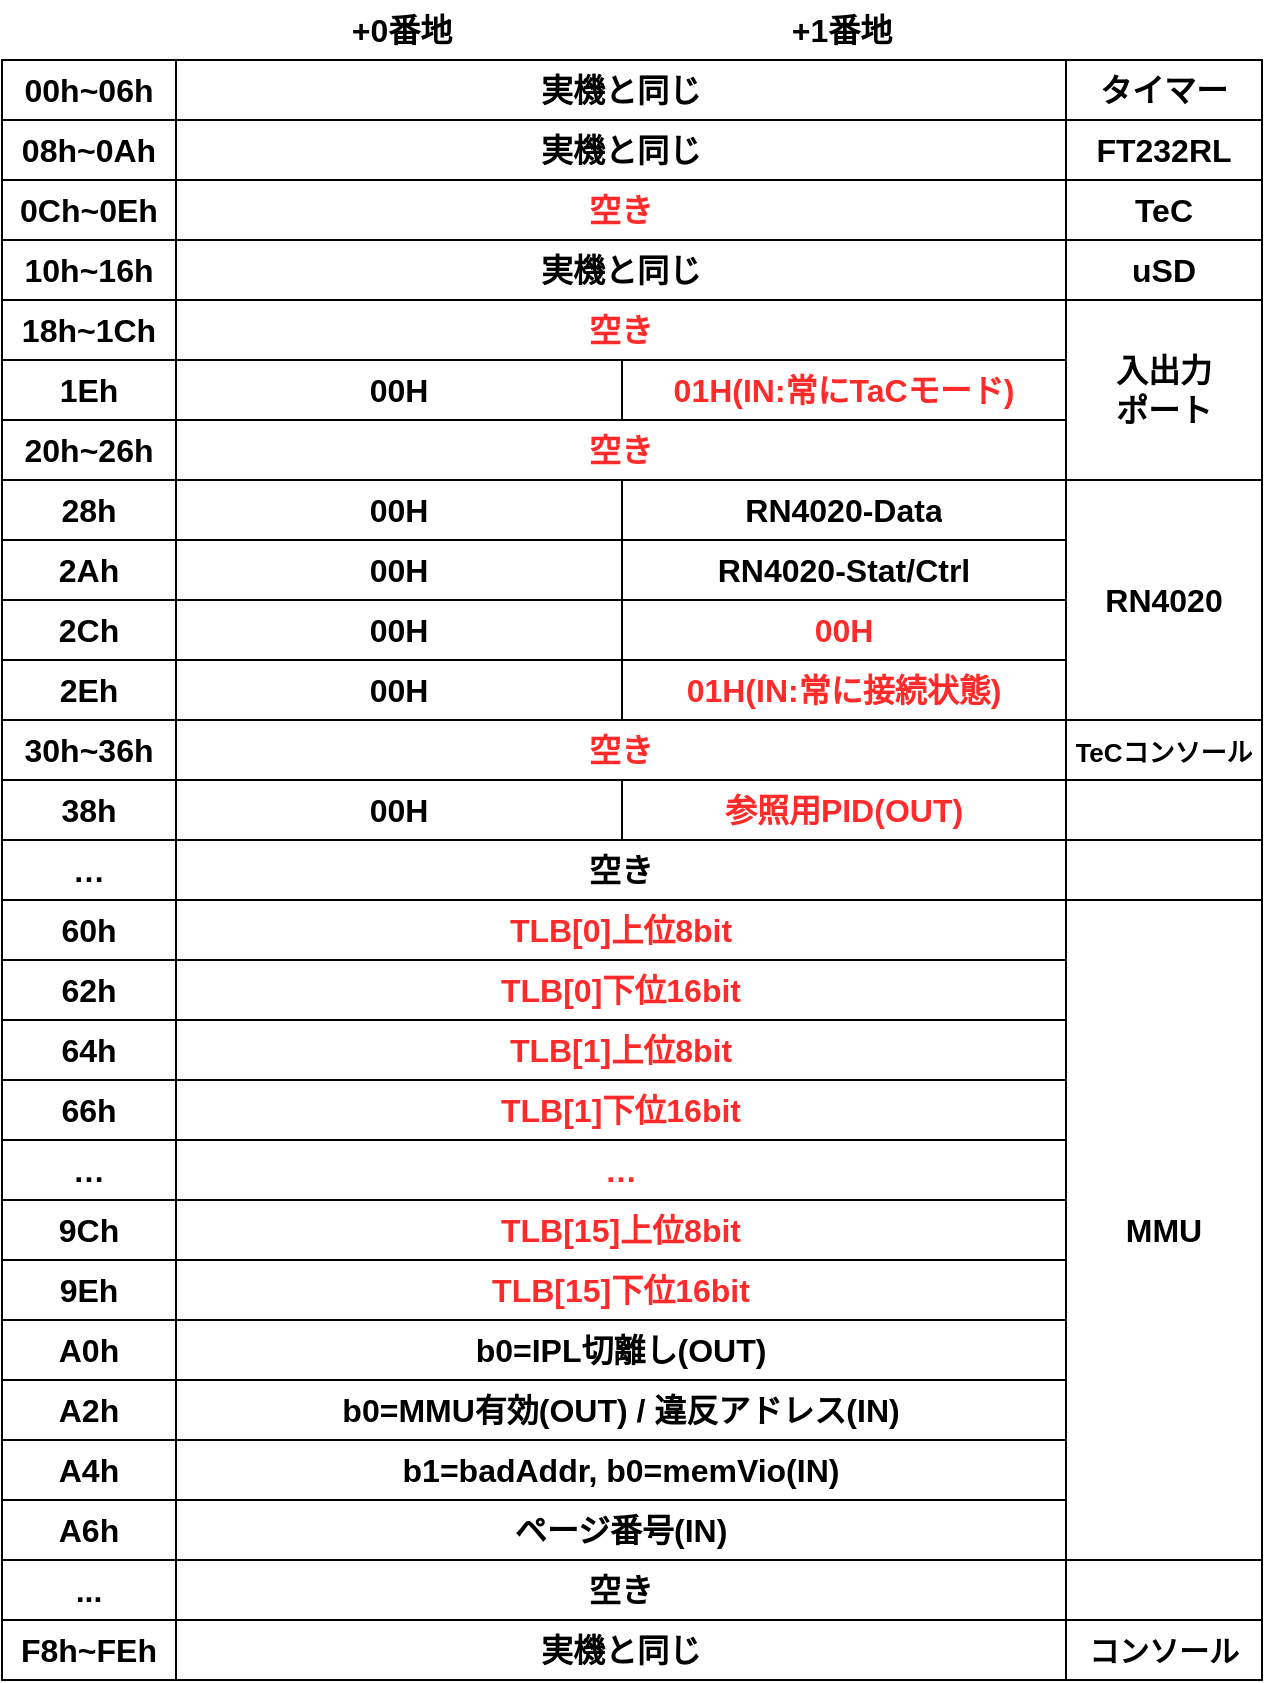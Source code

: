 <mxfile version="20.7.4" type="device"><diagram id="JN1ZdchQg37J3puU6f0R" name="ページ1"><mxGraphModel dx="1050" dy="621" grid="1" gridSize="10" guides="1" tooltips="1" connect="1" arrows="1" fold="1" page="1" pageScale="1" pageWidth="827" pageHeight="1169" math="0" shadow="0"><root><mxCell id="0"/><mxCell id="1" parent="0"/><mxCell id="qt-bCgoOGJ5-lUwewUrn-5" value="" style="shape=table;html=1;whiteSpace=wrap;startSize=0;container=1;collapsible=0;childLayout=tableLayout;" parent="1" vertex="1"><mxGeometry x="120" y="190" width="630" height="810" as="geometry"/></mxCell><mxCell id="qt-bCgoOGJ5-lUwewUrn-243" style="shape=tableRow;horizontal=0;startSize=0;swimlaneHead=0;swimlaneBody=0;top=0;left=0;bottom=0;right=0;collapsible=0;dropTarget=0;fillColor=none;points=[[0,0.5],[1,0.5]];portConstraint=eastwest;" parent="qt-bCgoOGJ5-lUwewUrn-5" vertex="1"><mxGeometry width="630" height="30" as="geometry"/></mxCell><mxCell id="qt-bCgoOGJ5-lUwewUrn-244" value="00h~06h" style="shape=partialRectangle;html=1;whiteSpace=wrap;connectable=0;fillColor=none;top=0;left=0;bottom=0;right=0;overflow=hidden;fontStyle=1;fontSize=16;" parent="qt-bCgoOGJ5-lUwewUrn-243" vertex="1"><mxGeometry width="87" height="30" as="geometry"><mxRectangle width="87" height="30" as="alternateBounds"/></mxGeometry></mxCell><mxCell id="qt-bCgoOGJ5-lUwewUrn-245" value="実機と同じ" style="shape=partialRectangle;html=1;whiteSpace=wrap;connectable=0;fillColor=none;top=0;left=0;bottom=0;right=0;overflow=hidden;fontStyle=1;fontSize=16;rowspan=1;colspan=2;" parent="qt-bCgoOGJ5-lUwewUrn-243" vertex="1"><mxGeometry x="87" width="445" height="30" as="geometry"><mxRectangle width="223" height="30" as="alternateBounds"/></mxGeometry></mxCell><mxCell id="qt-bCgoOGJ5-lUwewUrn-246" style="shape=partialRectangle;html=1;connectable=0;fillColor=none;top=0;left=0;bottom=0;right=0;overflow=hidden;labelBorderColor=none;labelBackgroundColor=none;whiteSpace=wrap;strokeColor=none;fontStyle=1;fontSize=15;" parent="qt-bCgoOGJ5-lUwewUrn-243" vertex="1" visible="0"><mxGeometry x="310" width="222" height="30" as="geometry"><mxRectangle width="222" height="30" as="alternateBounds"/></mxGeometry></mxCell><mxCell id="qt-bCgoOGJ5-lUwewUrn-247" value="&lt;font style=&quot;font-size: 16px;&quot;&gt;タイマー&lt;/font&gt;" style="shape=partialRectangle;html=1;connectable=0;fillColor=none;top=0;left=0;bottom=0;right=0;overflow=hidden;labelBorderColor=none;labelBackgroundColor=none;whiteSpace=wrap;strokeColor=none;fontStyle=1;fontSize=16;" parent="qt-bCgoOGJ5-lUwewUrn-243" vertex="1"><mxGeometry x="532" width="98" height="30" as="geometry"><mxRectangle width="98" height="30" as="alternateBounds"/></mxGeometry></mxCell><mxCell id="qt-bCgoOGJ5-lUwewUrn-238" style="shape=tableRow;horizontal=0;startSize=0;swimlaneHead=0;swimlaneBody=0;top=0;left=0;bottom=0;right=0;collapsible=0;dropTarget=0;fillColor=none;points=[[0,0.5],[1,0.5]];portConstraint=eastwest;" parent="qt-bCgoOGJ5-lUwewUrn-5" vertex="1"><mxGeometry y="30" width="630" height="30" as="geometry"/></mxCell><mxCell id="qt-bCgoOGJ5-lUwewUrn-239" value="08h~0Ah" style="shape=partialRectangle;html=1;whiteSpace=wrap;connectable=0;fillColor=none;top=0;left=0;bottom=0;right=0;overflow=hidden;fontStyle=1;fontSize=16;" parent="qt-bCgoOGJ5-lUwewUrn-238" vertex="1"><mxGeometry width="87" height="30" as="geometry"><mxRectangle width="87" height="30" as="alternateBounds"/></mxGeometry></mxCell><mxCell id="qt-bCgoOGJ5-lUwewUrn-240" value="実機と同じ" style="shape=partialRectangle;html=1;whiteSpace=wrap;connectable=0;fillColor=none;top=0;left=0;bottom=0;right=0;overflow=hidden;fontStyle=1;fontSize=16;rowspan=1;colspan=2;" parent="qt-bCgoOGJ5-lUwewUrn-238" vertex="1"><mxGeometry x="87" width="445" height="30" as="geometry"><mxRectangle width="223" height="30" as="alternateBounds"/></mxGeometry></mxCell><mxCell id="qt-bCgoOGJ5-lUwewUrn-241" style="shape=partialRectangle;html=1;connectable=0;fillColor=none;top=0;left=0;bottom=0;right=0;overflow=hidden;labelBorderColor=none;labelBackgroundColor=none;whiteSpace=wrap;strokeColor=none;fontStyle=1;fontSize=15;" parent="qt-bCgoOGJ5-lUwewUrn-238" vertex="1" visible="0"><mxGeometry x="310" width="222" height="30" as="geometry"><mxRectangle width="222" height="30" as="alternateBounds"/></mxGeometry></mxCell><mxCell id="qt-bCgoOGJ5-lUwewUrn-242" value="FT232RL" style="shape=partialRectangle;html=1;connectable=0;fillColor=none;top=0;left=0;bottom=0;right=0;overflow=hidden;labelBorderColor=none;labelBackgroundColor=none;whiteSpace=wrap;strokeColor=none;fontStyle=1;fontSize=16;" parent="qt-bCgoOGJ5-lUwewUrn-238" vertex="1"><mxGeometry x="532" width="98" height="30" as="geometry"><mxRectangle width="98" height="30" as="alternateBounds"/></mxGeometry></mxCell><mxCell id="qt-bCgoOGJ5-lUwewUrn-233" style="shape=tableRow;horizontal=0;startSize=0;swimlaneHead=0;swimlaneBody=0;top=0;left=0;bottom=0;right=0;collapsible=0;dropTarget=0;fillColor=none;points=[[0,0.5],[1,0.5]];portConstraint=eastwest;" parent="qt-bCgoOGJ5-lUwewUrn-5" vertex="1"><mxGeometry y="60" width="630" height="30" as="geometry"/></mxCell><mxCell id="qt-bCgoOGJ5-lUwewUrn-234" value="0Ch~0Eh" style="shape=partialRectangle;html=1;whiteSpace=wrap;connectable=0;fillColor=none;top=0;left=0;bottom=0;right=0;overflow=hidden;fontStyle=1;fontSize=16;" parent="qt-bCgoOGJ5-lUwewUrn-233" vertex="1"><mxGeometry width="87" height="30" as="geometry"><mxRectangle width="87" height="30" as="alternateBounds"/></mxGeometry></mxCell><mxCell id="qt-bCgoOGJ5-lUwewUrn-235" value="&lt;font color=&quot;#ff2b2b&quot;&gt;空き&lt;/font&gt;" style="shape=partialRectangle;html=1;whiteSpace=wrap;connectable=0;fillColor=none;top=0;left=0;bottom=0;right=0;overflow=hidden;fontStyle=1;fontSize=16;rowspan=1;colspan=2;" parent="qt-bCgoOGJ5-lUwewUrn-233" vertex="1"><mxGeometry x="87" width="445" height="30" as="geometry"><mxRectangle width="223" height="30" as="alternateBounds"/></mxGeometry></mxCell><mxCell id="qt-bCgoOGJ5-lUwewUrn-236" value="FT232RL-Stat/Ctrl" style="shape=partialRectangle;html=1;connectable=0;fillColor=none;top=0;left=0;bottom=0;right=0;overflow=hidden;labelBorderColor=none;labelBackgroundColor=none;whiteSpace=wrap;strokeColor=none;fontStyle=1;fontSize=16;" parent="qt-bCgoOGJ5-lUwewUrn-233" vertex="1" visible="0"><mxGeometry x="310" width="222" height="30" as="geometry"><mxRectangle width="222" height="30" as="alternateBounds"/></mxGeometry></mxCell><mxCell id="qt-bCgoOGJ5-lUwewUrn-237" value="TeC" style="shape=partialRectangle;html=1;connectable=0;fillColor=none;top=0;left=0;bottom=0;right=0;overflow=hidden;labelBorderColor=none;labelBackgroundColor=none;whiteSpace=wrap;strokeColor=none;fontStyle=1;fontSize=16;" parent="qt-bCgoOGJ5-lUwewUrn-233" vertex="1"><mxGeometry x="532" width="98" height="30" as="geometry"><mxRectangle width="98" height="30" as="alternateBounds"/></mxGeometry></mxCell><mxCell id="qt-bCgoOGJ5-lUwewUrn-218" style="shape=tableRow;horizontal=0;startSize=0;swimlaneHead=0;swimlaneBody=0;top=0;left=0;bottom=0;right=0;collapsible=0;dropTarget=0;fillColor=none;points=[[0,0.5],[1,0.5]];portConstraint=eastwest;" parent="qt-bCgoOGJ5-lUwewUrn-5" vertex="1"><mxGeometry y="90" width="630" height="30" as="geometry"/></mxCell><mxCell id="qt-bCgoOGJ5-lUwewUrn-219" value="10h~16h" style="shape=partialRectangle;html=1;whiteSpace=wrap;connectable=0;fillColor=none;top=0;left=0;bottom=0;right=0;overflow=hidden;fontStyle=1;fontSize=16;" parent="qt-bCgoOGJ5-lUwewUrn-218" vertex="1"><mxGeometry width="87" height="30" as="geometry"><mxRectangle width="87" height="30" as="alternateBounds"/></mxGeometry></mxCell><mxCell id="qt-bCgoOGJ5-lUwewUrn-220" value="実機と同じ" style="shape=partialRectangle;html=1;whiteSpace=wrap;connectable=0;fillColor=none;top=0;left=0;bottom=0;right=0;overflow=hidden;fontStyle=1;fontSize=16;rowspan=1;colspan=2;" parent="qt-bCgoOGJ5-lUwewUrn-218" vertex="1"><mxGeometry x="87" width="445" height="30" as="geometry"><mxRectangle width="223" height="30" as="alternateBounds"/></mxGeometry></mxCell><mxCell id="qt-bCgoOGJ5-lUwewUrn-221" style="shape=partialRectangle;html=1;connectable=0;fillColor=none;top=0;left=0;bottom=0;right=0;overflow=hidden;labelBorderColor=none;labelBackgroundColor=none;whiteSpace=wrap;strokeColor=none;fontStyle=1;fontSize=15;" parent="qt-bCgoOGJ5-lUwewUrn-218" vertex="1" visible="0"><mxGeometry x="310" width="222" height="30" as="geometry"><mxRectangle width="222" height="30" as="alternateBounds"/></mxGeometry></mxCell><mxCell id="qt-bCgoOGJ5-lUwewUrn-222" value="uSD" style="shape=partialRectangle;html=1;connectable=0;fillColor=none;top=0;left=0;bottom=0;right=0;overflow=hidden;labelBorderColor=none;labelBackgroundColor=none;whiteSpace=wrap;strokeColor=none;fontStyle=1;fontSize=16;" parent="qt-bCgoOGJ5-lUwewUrn-218" vertex="1"><mxGeometry x="532" width="98" height="30" as="geometry"><mxRectangle width="98" height="30" as="alternateBounds"/></mxGeometry></mxCell><mxCell id="qt-bCgoOGJ5-lUwewUrn-193" style="shape=tableRow;horizontal=0;startSize=0;swimlaneHead=0;swimlaneBody=0;top=0;left=0;bottom=0;right=0;collapsible=0;dropTarget=0;fillColor=none;points=[[0,0.5],[1,0.5]];portConstraint=eastwest;" parent="qt-bCgoOGJ5-lUwewUrn-5" vertex="1"><mxGeometry y="120" width="630" height="30" as="geometry"/></mxCell><mxCell id="qt-bCgoOGJ5-lUwewUrn-194" value="18h~1Ch" style="shape=partialRectangle;html=1;whiteSpace=wrap;connectable=0;fillColor=none;top=0;left=0;bottom=0;right=0;overflow=hidden;fontStyle=1;fontSize=16;" parent="qt-bCgoOGJ5-lUwewUrn-193" vertex="1"><mxGeometry width="87" height="30" as="geometry"><mxRectangle width="87" height="30" as="alternateBounds"/></mxGeometry></mxCell><mxCell id="qt-bCgoOGJ5-lUwewUrn-195" value="&lt;font color=&quot;#ff2b2b&quot;&gt;空き&lt;/font&gt;" style="shape=partialRectangle;html=1;whiteSpace=wrap;connectable=0;fillColor=none;top=0;left=0;bottom=0;right=0;overflow=hidden;fontStyle=1;fontSize=16;rowspan=1;colspan=2;" parent="qt-bCgoOGJ5-lUwewUrn-193" vertex="1"><mxGeometry x="87" width="445" height="30" as="geometry"><mxRectangle width="223" height="30" as="alternateBounds"/></mxGeometry></mxCell><mxCell id="qt-bCgoOGJ5-lUwewUrn-196" style="shape=partialRectangle;html=1;connectable=0;fillColor=none;top=0;left=0;bottom=0;right=0;overflow=hidden;labelBorderColor=none;labelBackgroundColor=none;whiteSpace=wrap;strokeColor=none;fontStyle=1;fontSize=15;" parent="qt-bCgoOGJ5-lUwewUrn-193" vertex="1" visible="0"><mxGeometry x="310" width="222" height="30" as="geometry"><mxRectangle width="222" height="30" as="alternateBounds"/></mxGeometry></mxCell><mxCell id="qt-bCgoOGJ5-lUwewUrn-197" value="入出力&lt;br&gt;ポート" style="shape=partialRectangle;html=1;connectable=0;fillColor=none;top=0;left=0;bottom=0;right=0;overflow=hidden;labelBorderColor=none;labelBackgroundColor=none;whiteSpace=wrap;strokeColor=none;fontStyle=1;fontSize=16;rowspan=3;colspan=1;" parent="qt-bCgoOGJ5-lUwewUrn-193" vertex="1"><mxGeometry x="532" width="98" height="90" as="geometry"><mxRectangle width="98" height="30" as="alternateBounds"/></mxGeometry></mxCell><mxCell id="qt-bCgoOGJ5-lUwewUrn-173" style="shape=tableRow;horizontal=0;startSize=0;swimlaneHead=0;swimlaneBody=0;top=0;left=0;bottom=0;right=0;collapsible=0;dropTarget=0;fillColor=none;points=[[0,0.5],[1,0.5]];portConstraint=eastwest;" parent="qt-bCgoOGJ5-lUwewUrn-5" vertex="1"><mxGeometry y="150" width="630" height="30" as="geometry"/></mxCell><mxCell id="qt-bCgoOGJ5-lUwewUrn-174" value="1Eh" style="shape=partialRectangle;html=1;whiteSpace=wrap;connectable=0;fillColor=none;top=0;left=0;bottom=0;right=0;overflow=hidden;fontStyle=1;fontSize=16;" parent="qt-bCgoOGJ5-lUwewUrn-173" vertex="1"><mxGeometry width="87" height="30" as="geometry"><mxRectangle width="87" height="30" as="alternateBounds"/></mxGeometry></mxCell><mxCell id="qt-bCgoOGJ5-lUwewUrn-175" value="00H" style="shape=partialRectangle;html=1;whiteSpace=wrap;connectable=0;fillColor=none;top=0;left=0;bottom=0;right=0;overflow=hidden;fontStyle=1;fontSize=16;" parent="qt-bCgoOGJ5-lUwewUrn-173" vertex="1"><mxGeometry x="87" width="223" height="30" as="geometry"><mxRectangle width="223" height="30" as="alternateBounds"/></mxGeometry></mxCell><mxCell id="qt-bCgoOGJ5-lUwewUrn-176" value="&lt;font color=&quot;#ff2b2b&quot; style=&quot;font-size: 16px;&quot;&gt;01H(IN:常にTaCモード)&lt;/font&gt;" style="shape=partialRectangle;html=1;connectable=0;fillColor=none;top=0;left=0;bottom=0;right=0;overflow=hidden;labelBorderColor=none;labelBackgroundColor=none;whiteSpace=wrap;strokeColor=none;fontStyle=1;fontSize=16;" parent="qt-bCgoOGJ5-lUwewUrn-173" vertex="1"><mxGeometry x="310" width="222" height="30" as="geometry"><mxRectangle width="222" height="30" as="alternateBounds"/></mxGeometry></mxCell><mxCell id="qt-bCgoOGJ5-lUwewUrn-177" style="shape=partialRectangle;html=1;connectable=0;fillColor=none;top=0;left=0;bottom=0;right=0;overflow=hidden;labelBorderColor=none;labelBackgroundColor=none;whiteSpace=wrap;strokeColor=none;fontStyle=1;fontSize=16;" parent="qt-bCgoOGJ5-lUwewUrn-173" vertex="1" visible="0"><mxGeometry x="532" width="98" height="30" as="geometry"><mxRectangle width="98" height="30" as="alternateBounds"/></mxGeometry></mxCell><mxCell id="qt-bCgoOGJ5-lUwewUrn-178" style="shape=tableRow;horizontal=0;startSize=0;swimlaneHead=0;swimlaneBody=0;top=0;left=0;bottom=0;right=0;collapsible=0;dropTarget=0;fillColor=none;points=[[0,0.5],[1,0.5]];portConstraint=eastwest;" parent="qt-bCgoOGJ5-lUwewUrn-5" vertex="1"><mxGeometry y="180" width="630" height="30" as="geometry"/></mxCell><mxCell id="qt-bCgoOGJ5-lUwewUrn-179" value="20h~26h" style="shape=partialRectangle;html=1;whiteSpace=wrap;connectable=0;fillColor=none;top=0;left=0;bottom=0;right=0;overflow=hidden;fontStyle=1;fontSize=16;" parent="qt-bCgoOGJ5-lUwewUrn-178" vertex="1"><mxGeometry width="87" height="30" as="geometry"><mxRectangle width="87" height="30" as="alternateBounds"/></mxGeometry></mxCell><mxCell id="qt-bCgoOGJ5-lUwewUrn-180" value="&lt;font color=&quot;#ff2b2b&quot;&gt;空き&lt;/font&gt;" style="shape=partialRectangle;html=1;whiteSpace=wrap;connectable=0;fillColor=none;top=0;left=0;bottom=0;right=0;overflow=hidden;fontStyle=1;fontSize=16;rowspan=1;colspan=2;" parent="qt-bCgoOGJ5-lUwewUrn-178" vertex="1"><mxGeometry x="87" width="445" height="30" as="geometry"><mxRectangle width="223" height="30" as="alternateBounds"/></mxGeometry></mxCell><mxCell id="qt-bCgoOGJ5-lUwewUrn-181" style="shape=partialRectangle;html=1;connectable=0;fillColor=none;top=0;left=0;bottom=0;right=0;overflow=hidden;labelBorderColor=none;labelBackgroundColor=none;whiteSpace=wrap;strokeColor=none;fontStyle=1;fontSize=15;" parent="qt-bCgoOGJ5-lUwewUrn-178" vertex="1" visible="0"><mxGeometry x="310" width="222" height="30" as="geometry"><mxRectangle width="222" height="30" as="alternateBounds"/></mxGeometry></mxCell><mxCell id="qt-bCgoOGJ5-lUwewUrn-182" style="shape=partialRectangle;html=1;connectable=0;fillColor=none;top=0;left=0;bottom=0;right=0;overflow=hidden;labelBorderColor=none;labelBackgroundColor=none;whiteSpace=wrap;strokeColor=none;fontStyle=1;fontSize=16;" parent="qt-bCgoOGJ5-lUwewUrn-178" vertex="1" visible="0"><mxGeometry x="532" width="98" height="30" as="geometry"><mxRectangle width="98" height="30" as="alternateBounds"/></mxGeometry></mxCell><mxCell id="qt-bCgoOGJ5-lUwewUrn-183" style="shape=tableRow;horizontal=0;startSize=0;swimlaneHead=0;swimlaneBody=0;top=0;left=0;bottom=0;right=0;collapsible=0;dropTarget=0;fillColor=none;points=[[0,0.5],[1,0.5]];portConstraint=eastwest;" parent="qt-bCgoOGJ5-lUwewUrn-5" vertex="1"><mxGeometry y="210" width="630" height="30" as="geometry"/></mxCell><mxCell id="qt-bCgoOGJ5-lUwewUrn-184" value="28h" style="shape=partialRectangle;html=1;whiteSpace=wrap;connectable=0;fillColor=none;top=0;left=0;bottom=0;right=0;overflow=hidden;fontStyle=1;fontSize=16;" parent="qt-bCgoOGJ5-lUwewUrn-183" vertex="1"><mxGeometry width="87" height="30" as="geometry"><mxRectangle width="87" height="30" as="alternateBounds"/></mxGeometry></mxCell><mxCell id="qt-bCgoOGJ5-lUwewUrn-185" value="00H" style="shape=partialRectangle;html=1;whiteSpace=wrap;connectable=0;fillColor=none;top=0;left=0;bottom=0;right=0;overflow=hidden;fontStyle=1;fontSize=16;" parent="qt-bCgoOGJ5-lUwewUrn-183" vertex="1"><mxGeometry x="87" width="223" height="30" as="geometry"><mxRectangle width="223" height="30" as="alternateBounds"/></mxGeometry></mxCell><mxCell id="qt-bCgoOGJ5-lUwewUrn-186" value="RN4020-Data" style="shape=partialRectangle;html=1;connectable=0;fillColor=none;top=0;left=0;bottom=0;right=0;overflow=hidden;labelBorderColor=none;labelBackgroundColor=none;whiteSpace=wrap;strokeColor=none;fontStyle=1;fontSize=16;" parent="qt-bCgoOGJ5-lUwewUrn-183" vertex="1"><mxGeometry x="310" width="222" height="30" as="geometry"><mxRectangle width="222" height="30" as="alternateBounds"/></mxGeometry></mxCell><mxCell id="qt-bCgoOGJ5-lUwewUrn-187" value="RN4020" style="shape=partialRectangle;html=1;connectable=0;fillColor=none;top=0;left=0;bottom=0;right=0;overflow=hidden;labelBorderColor=none;labelBackgroundColor=none;whiteSpace=wrap;strokeColor=none;fontStyle=1;fontSize=16;rowspan=4;colspan=1;" parent="qt-bCgoOGJ5-lUwewUrn-183" vertex="1"><mxGeometry x="532" width="98" height="120" as="geometry"><mxRectangle width="98" height="30" as="alternateBounds"/></mxGeometry></mxCell><mxCell id="qt-bCgoOGJ5-lUwewUrn-188" style="shape=tableRow;horizontal=0;startSize=0;swimlaneHead=0;swimlaneBody=0;top=0;left=0;bottom=0;right=0;collapsible=0;dropTarget=0;fillColor=none;points=[[0,0.5],[1,0.5]];portConstraint=eastwest;" parent="qt-bCgoOGJ5-lUwewUrn-5" vertex="1"><mxGeometry y="240" width="630" height="30" as="geometry"/></mxCell><mxCell id="qt-bCgoOGJ5-lUwewUrn-189" value="2Ah" style="shape=partialRectangle;html=1;whiteSpace=wrap;connectable=0;fillColor=none;top=0;left=0;bottom=0;right=0;overflow=hidden;fontStyle=1;fontSize=16;" parent="qt-bCgoOGJ5-lUwewUrn-188" vertex="1"><mxGeometry width="87" height="30" as="geometry"><mxRectangle width="87" height="30" as="alternateBounds"/></mxGeometry></mxCell><mxCell id="qt-bCgoOGJ5-lUwewUrn-190" value="00H" style="shape=partialRectangle;html=1;whiteSpace=wrap;connectable=0;fillColor=none;top=0;left=0;bottom=0;right=0;overflow=hidden;fontStyle=1;fontSize=16;" parent="qt-bCgoOGJ5-lUwewUrn-188" vertex="1"><mxGeometry x="87" width="223" height="30" as="geometry"><mxRectangle width="223" height="30" as="alternateBounds"/></mxGeometry></mxCell><mxCell id="qt-bCgoOGJ5-lUwewUrn-191" value="RN4020-Stat/Ctrl" style="shape=partialRectangle;html=1;connectable=0;fillColor=none;top=0;left=0;bottom=0;right=0;overflow=hidden;labelBorderColor=none;labelBackgroundColor=none;whiteSpace=wrap;strokeColor=none;fontStyle=1;fontSize=16;" parent="qt-bCgoOGJ5-lUwewUrn-188" vertex="1"><mxGeometry x="310" width="222" height="30" as="geometry"><mxRectangle width="222" height="30" as="alternateBounds"/></mxGeometry></mxCell><mxCell id="qt-bCgoOGJ5-lUwewUrn-192" style="shape=partialRectangle;html=1;connectable=0;fillColor=none;top=0;left=0;bottom=0;right=0;overflow=hidden;labelBorderColor=none;labelBackgroundColor=none;whiteSpace=wrap;strokeColor=none;fontStyle=1;fontSize=15;" parent="qt-bCgoOGJ5-lUwewUrn-188" vertex="1" visible="0"><mxGeometry x="532" width="98" height="30" as="geometry"><mxRectangle width="98" height="30" as="alternateBounds"/></mxGeometry></mxCell><mxCell id="qt-bCgoOGJ5-lUwewUrn-153" style="shape=tableRow;horizontal=0;startSize=0;swimlaneHead=0;swimlaneBody=0;top=0;left=0;bottom=0;right=0;collapsible=0;dropTarget=0;fillColor=none;points=[[0,0.5],[1,0.5]];portConstraint=eastwest;" parent="qt-bCgoOGJ5-lUwewUrn-5" vertex="1"><mxGeometry y="270" width="630" height="30" as="geometry"/></mxCell><mxCell id="qt-bCgoOGJ5-lUwewUrn-154" value="2Ch" style="shape=partialRectangle;html=1;whiteSpace=wrap;connectable=0;fillColor=none;top=0;left=0;bottom=0;right=0;overflow=hidden;fontStyle=1;fontSize=16;" parent="qt-bCgoOGJ5-lUwewUrn-153" vertex="1"><mxGeometry width="87" height="30" as="geometry"><mxRectangle width="87" height="30" as="alternateBounds"/></mxGeometry></mxCell><mxCell id="qt-bCgoOGJ5-lUwewUrn-155" value="00H" style="shape=partialRectangle;html=1;whiteSpace=wrap;connectable=0;fillColor=none;top=0;left=0;bottom=0;right=0;overflow=hidden;fontStyle=1;fontSize=16;" parent="qt-bCgoOGJ5-lUwewUrn-153" vertex="1"><mxGeometry x="87" width="223" height="30" as="geometry"><mxRectangle width="223" height="30" as="alternateBounds"/></mxGeometry></mxCell><mxCell id="qt-bCgoOGJ5-lUwewUrn-156" value="&lt;font color=&quot;#ff2b2b&quot; style=&quot;font-size: 16px;&quot;&gt;00H&lt;/font&gt;" style="shape=partialRectangle;html=1;connectable=0;fillColor=none;top=0;left=0;bottom=0;right=0;overflow=hidden;labelBorderColor=none;labelBackgroundColor=none;whiteSpace=wrap;strokeColor=none;fontStyle=1;fontSize=16;" parent="qt-bCgoOGJ5-lUwewUrn-153" vertex="1"><mxGeometry x="310" width="222" height="30" as="geometry"><mxRectangle width="222" height="30" as="alternateBounds"/></mxGeometry></mxCell><mxCell id="qt-bCgoOGJ5-lUwewUrn-157" style="shape=partialRectangle;html=1;connectable=0;fillColor=none;top=0;left=0;bottom=0;right=0;overflow=hidden;labelBorderColor=none;labelBackgroundColor=none;whiteSpace=wrap;strokeColor=none;fontStyle=1;fontSize=15;" parent="qt-bCgoOGJ5-lUwewUrn-153" vertex="1" visible="0"><mxGeometry x="532" width="98" height="30" as="geometry"><mxRectangle width="98" height="30" as="alternateBounds"/></mxGeometry></mxCell><mxCell id="qt-bCgoOGJ5-lUwewUrn-148" style="shape=tableRow;horizontal=0;startSize=0;swimlaneHead=0;swimlaneBody=0;top=0;left=0;bottom=0;right=0;collapsible=0;dropTarget=0;fillColor=none;points=[[0,0.5],[1,0.5]];portConstraint=eastwest;" parent="qt-bCgoOGJ5-lUwewUrn-5" vertex="1"><mxGeometry y="300" width="630" height="30" as="geometry"/></mxCell><mxCell id="qt-bCgoOGJ5-lUwewUrn-149" value="2Eh" style="shape=partialRectangle;html=1;whiteSpace=wrap;connectable=0;fillColor=none;top=0;left=0;bottom=0;right=0;overflow=hidden;fontStyle=1;fontSize=16;" parent="qt-bCgoOGJ5-lUwewUrn-148" vertex="1"><mxGeometry width="87" height="30" as="geometry"><mxRectangle width="87" height="30" as="alternateBounds"/></mxGeometry></mxCell><mxCell id="qt-bCgoOGJ5-lUwewUrn-150" value="00H" style="shape=partialRectangle;html=1;whiteSpace=wrap;connectable=0;fillColor=none;top=0;left=0;bottom=0;right=0;overflow=hidden;fontStyle=1;fontSize=16;" parent="qt-bCgoOGJ5-lUwewUrn-148" vertex="1"><mxGeometry x="87" width="223" height="30" as="geometry"><mxRectangle width="223" height="30" as="alternateBounds"/></mxGeometry></mxCell><mxCell id="qt-bCgoOGJ5-lUwewUrn-151" value="&lt;font color=&quot;#ff2b2b&quot; style=&quot;font-size: 16px;&quot;&gt;01H(IN:常に接続状態)&lt;/font&gt;" style="shape=partialRectangle;html=1;connectable=0;fillColor=none;top=0;left=0;bottom=0;right=0;overflow=hidden;labelBorderColor=none;labelBackgroundColor=none;whiteSpace=wrap;strokeColor=none;fontStyle=1;fontSize=16;" parent="qt-bCgoOGJ5-lUwewUrn-148" vertex="1"><mxGeometry x="310" width="222" height="30" as="geometry"><mxRectangle width="222" height="30" as="alternateBounds"/></mxGeometry></mxCell><mxCell id="qt-bCgoOGJ5-lUwewUrn-152" style="shape=partialRectangle;html=1;connectable=0;fillColor=none;top=0;left=0;bottom=0;right=0;overflow=hidden;labelBorderColor=none;labelBackgroundColor=none;whiteSpace=wrap;strokeColor=none;fontStyle=1;fontSize=15;" parent="qt-bCgoOGJ5-lUwewUrn-148" vertex="1" visible="0"><mxGeometry x="532" width="98" height="30" as="geometry"><mxRectangle width="98" height="30" as="alternateBounds"/></mxGeometry></mxCell><mxCell id="qt-bCgoOGJ5-lUwewUrn-6" value="" style="shape=tableRow;horizontal=0;startSize=0;swimlaneHead=0;swimlaneBody=0;top=0;left=0;bottom=0;right=0;collapsible=0;dropTarget=0;fillColor=none;points=[[0,0.5],[1,0.5]];portConstraint=eastwest;" parent="qt-bCgoOGJ5-lUwewUrn-5" vertex="1"><mxGeometry y="330" width="630" height="30" as="geometry"/></mxCell><mxCell id="qt-bCgoOGJ5-lUwewUrn-21" value="30h~36h" style="shape=partialRectangle;html=1;whiteSpace=wrap;connectable=0;fillColor=none;top=0;left=0;bottom=0;right=0;overflow=hidden;fontStyle=1;fontSize=16;" parent="qt-bCgoOGJ5-lUwewUrn-6" vertex="1"><mxGeometry width="87" height="30" as="geometry"><mxRectangle width="87" height="30" as="alternateBounds"/></mxGeometry></mxCell><mxCell id="qt-bCgoOGJ5-lUwewUrn-7" value="&lt;font color=&quot;#ff2b2b&quot;&gt;空き&lt;/font&gt;" style="shape=partialRectangle;html=1;whiteSpace=wrap;connectable=0;fillColor=none;top=0;left=0;bottom=0;right=0;overflow=hidden;fontStyle=1;fontSize=16;rowspan=1;colspan=2;" parent="qt-bCgoOGJ5-lUwewUrn-6" vertex="1"><mxGeometry x="87" width="445" height="30" as="geometry"><mxRectangle width="223" height="30" as="alternateBounds"/></mxGeometry></mxCell><mxCell id="qt-bCgoOGJ5-lUwewUrn-8" value="" style="shape=partialRectangle;html=1;connectable=0;fillColor=none;top=0;left=0;bottom=0;right=0;overflow=hidden;labelBorderColor=none;labelBackgroundColor=none;whiteSpace=wrap;strokeColor=none;fontStyle=1;fontSize=15;" parent="qt-bCgoOGJ5-lUwewUrn-6" vertex="1" visible="0"><mxGeometry x="310" width="222" height="30" as="geometry"><mxRectangle width="222" height="30" as="alternateBounds"/></mxGeometry></mxCell><mxCell id="qt-bCgoOGJ5-lUwewUrn-56" value="&lt;font style=&quot;font-size: 13px;&quot;&gt;TeCコンソール&lt;/font&gt;" style="shape=partialRectangle;html=1;connectable=0;fillColor=none;top=0;left=0;bottom=0;right=0;overflow=hidden;labelBorderColor=none;labelBackgroundColor=none;whiteSpace=wrap;strokeColor=none;fontStyle=1;fontSize=16;" parent="qt-bCgoOGJ5-lUwewUrn-6" vertex="1"><mxGeometry x="532" width="98" height="30" as="geometry"><mxRectangle width="98" height="30" as="alternateBounds"/></mxGeometry></mxCell><mxCell id="qt-bCgoOGJ5-lUwewUrn-10" value="" style="shape=tableRow;horizontal=0;startSize=0;swimlaneHead=0;swimlaneBody=0;top=0;left=0;bottom=0;right=0;collapsible=0;dropTarget=0;fillColor=none;points=[[0,0.5],[1,0.5]];portConstraint=eastwest;" parent="qt-bCgoOGJ5-lUwewUrn-5" vertex="1"><mxGeometry y="360" width="630" height="30" as="geometry"/></mxCell><mxCell id="qt-bCgoOGJ5-lUwewUrn-22" value="&lt;span style=&quot;font-size: 16px;&quot;&gt;38h&lt;/span&gt;" style="shape=partialRectangle;html=1;whiteSpace=wrap;connectable=0;fillColor=none;top=0;left=0;bottom=0;right=0;overflow=hidden;fontStyle=1;fontSize=16;" parent="qt-bCgoOGJ5-lUwewUrn-10" vertex="1"><mxGeometry width="87" height="30" as="geometry"><mxRectangle width="87" height="30" as="alternateBounds"/></mxGeometry></mxCell><mxCell id="qt-bCgoOGJ5-lUwewUrn-11" value="00H" style="shape=partialRectangle;html=1;whiteSpace=wrap;connectable=0;fillColor=none;top=0;left=0;bottom=0;right=0;overflow=hidden;fontStyle=1;fontSize=16;" parent="qt-bCgoOGJ5-lUwewUrn-10" vertex="1"><mxGeometry x="87" width="223" height="30" as="geometry"><mxRectangle width="223" height="30" as="alternateBounds"/></mxGeometry></mxCell><mxCell id="qt-bCgoOGJ5-lUwewUrn-12" value="&lt;font color=&quot;#ff2b2b&quot; style=&quot;font-size: 16px;&quot;&gt;参照用PID(OUT)&lt;/font&gt;" style="shape=partialRectangle;html=1;whiteSpace=wrap;connectable=0;fillColor=none;top=0;left=0;bottom=0;right=0;overflow=hidden;strokeColor=default;fontStyle=1;fontSize=16;" parent="qt-bCgoOGJ5-lUwewUrn-10" vertex="1"><mxGeometry x="310" width="222" height="30" as="geometry"><mxRectangle width="222" height="30" as="alternateBounds"/></mxGeometry></mxCell><mxCell id="qt-bCgoOGJ5-lUwewUrn-57" style="shape=partialRectangle;html=1;whiteSpace=wrap;connectable=0;fillColor=none;top=0;left=0;bottom=0;right=0;overflow=hidden;strokeColor=default;fontStyle=1;fontSize=16;" parent="qt-bCgoOGJ5-lUwewUrn-10" vertex="1"><mxGeometry x="532" width="98" height="30" as="geometry"><mxRectangle width="98" height="30" as="alternateBounds"/></mxGeometry></mxCell><mxCell id="qt-bCgoOGJ5-lUwewUrn-40" style="shape=tableRow;horizontal=0;startSize=0;swimlaneHead=0;swimlaneBody=0;top=0;left=0;bottom=0;right=0;collapsible=0;dropTarget=0;fillColor=none;points=[[0,0.5],[1,0.5]];portConstraint=eastwest;" parent="qt-bCgoOGJ5-lUwewUrn-5" vertex="1"><mxGeometry y="390" width="630" height="30" as="geometry"/></mxCell><mxCell id="qt-bCgoOGJ5-lUwewUrn-41" value="…" style="shape=partialRectangle;html=1;whiteSpace=wrap;connectable=0;fillColor=none;top=0;left=0;bottom=0;right=0;overflow=hidden;fontStyle=1;fontSize=16;" parent="qt-bCgoOGJ5-lUwewUrn-40" vertex="1"><mxGeometry width="87" height="30" as="geometry"><mxRectangle width="87" height="30" as="alternateBounds"/></mxGeometry></mxCell><mxCell id="qt-bCgoOGJ5-lUwewUrn-42" value="空き" style="shape=partialRectangle;html=1;whiteSpace=wrap;connectable=0;fillColor=none;top=0;left=0;bottom=0;right=0;overflow=hidden;rowspan=1;colspan=2;fontStyle=1;fontSize=16;" parent="qt-bCgoOGJ5-lUwewUrn-40" vertex="1"><mxGeometry x="87" width="445" height="30" as="geometry"><mxRectangle width="223" height="30" as="alternateBounds"/></mxGeometry></mxCell><mxCell id="qt-bCgoOGJ5-lUwewUrn-43" style="shape=partialRectangle;html=1;whiteSpace=wrap;connectable=0;fillColor=none;top=0;left=0;bottom=0;right=0;overflow=hidden;fontStyle=0;fontSize=15;" parent="qt-bCgoOGJ5-lUwewUrn-40" vertex="1" visible="0"><mxGeometry x="310" width="222" height="30" as="geometry"><mxRectangle width="222" height="30" as="alternateBounds"/></mxGeometry></mxCell><mxCell id="qt-bCgoOGJ5-lUwewUrn-59" style="shape=partialRectangle;html=1;whiteSpace=wrap;connectable=0;fillColor=none;top=0;left=0;bottom=0;right=0;overflow=hidden;fontStyle=1;fontSize=16;" parent="qt-bCgoOGJ5-lUwewUrn-40" vertex="1"><mxGeometry x="532" width="98" height="30" as="geometry"><mxRectangle width="98" height="30" as="alternateBounds"/></mxGeometry></mxCell><mxCell id="qt-bCgoOGJ5-lUwewUrn-44" style="shape=tableRow;horizontal=0;startSize=0;swimlaneHead=0;swimlaneBody=0;top=0;left=0;bottom=0;right=0;collapsible=0;dropTarget=0;fillColor=none;points=[[0,0.5],[1,0.5]];portConstraint=eastwest;" parent="qt-bCgoOGJ5-lUwewUrn-5" vertex="1"><mxGeometry y="420" width="630" height="30" as="geometry"/></mxCell><mxCell id="qt-bCgoOGJ5-lUwewUrn-45" value="60h" style="shape=partialRectangle;html=1;whiteSpace=wrap;connectable=0;fillColor=none;top=0;left=0;bottom=0;right=0;overflow=hidden;fontStyle=1;fontSize=16;" parent="qt-bCgoOGJ5-lUwewUrn-44" vertex="1"><mxGeometry width="87" height="30" as="geometry"><mxRectangle width="87" height="30" as="alternateBounds"/></mxGeometry></mxCell><mxCell id="qt-bCgoOGJ5-lUwewUrn-46" value="TLB[0]上位8bit" style="shape=partialRectangle;html=1;whiteSpace=wrap;connectable=0;fillColor=none;top=0;left=0;bottom=0;right=0;overflow=hidden;fontStyle=1;rowspan=1;colspan=2;fontSize=16;fontColor=#FF2B2B;" parent="qt-bCgoOGJ5-lUwewUrn-44" vertex="1"><mxGeometry x="87" width="445" height="30" as="geometry"><mxRectangle width="223" height="30" as="alternateBounds"/></mxGeometry></mxCell><mxCell id="qt-bCgoOGJ5-lUwewUrn-47" style="shape=partialRectangle;html=1;whiteSpace=wrap;connectable=0;fillColor=none;top=0;left=0;bottom=0;right=0;overflow=hidden;fontStyle=1;fontSize=15;" parent="qt-bCgoOGJ5-lUwewUrn-44" vertex="1" visible="0"><mxGeometry x="310" width="222" height="30" as="geometry"><mxRectangle width="222" height="30" as="alternateBounds"/></mxGeometry></mxCell><mxCell id="qt-bCgoOGJ5-lUwewUrn-60" value="MMU" style="shape=partialRectangle;html=1;whiteSpace=wrap;connectable=0;fillColor=none;top=0;left=0;bottom=0;right=0;overflow=hidden;fontStyle=1;fontSize=16;align=center;rowspan=11;colspan=1;" parent="qt-bCgoOGJ5-lUwewUrn-44" vertex="1"><mxGeometry x="532" width="98" height="330" as="geometry"><mxRectangle width="98" height="30" as="alternateBounds"/></mxGeometry></mxCell><mxCell id="qt-bCgoOGJ5-lUwewUrn-48" style="shape=tableRow;horizontal=0;startSize=0;swimlaneHead=0;swimlaneBody=0;top=0;left=0;bottom=0;right=0;collapsible=0;dropTarget=0;fillColor=none;points=[[0,0.5],[1,0.5]];portConstraint=eastwest;" parent="qt-bCgoOGJ5-lUwewUrn-5" vertex="1"><mxGeometry y="450" width="630" height="30" as="geometry"/></mxCell><mxCell id="qt-bCgoOGJ5-lUwewUrn-49" value="62h" style="shape=partialRectangle;html=1;whiteSpace=wrap;connectable=0;fillColor=none;top=0;left=0;bottom=0;right=0;overflow=hidden;fontStyle=1;fontSize=16;" parent="qt-bCgoOGJ5-lUwewUrn-48" vertex="1"><mxGeometry width="87" height="30" as="geometry"><mxRectangle width="87" height="30" as="alternateBounds"/></mxGeometry></mxCell><mxCell id="qt-bCgoOGJ5-lUwewUrn-50" value="TLB[0]下位16bit" style="shape=partialRectangle;html=1;whiteSpace=wrap;connectable=0;fillColor=none;top=0;left=0;bottom=0;right=0;overflow=hidden;fontStyle=1;rowspan=1;colspan=2;fontSize=16;fontColor=#FF2B2B;" parent="qt-bCgoOGJ5-lUwewUrn-48" vertex="1"><mxGeometry x="87" width="445" height="30" as="geometry"><mxRectangle width="223" height="30" as="alternateBounds"/></mxGeometry></mxCell><mxCell id="qt-bCgoOGJ5-lUwewUrn-51" style="shape=partialRectangle;html=1;whiteSpace=wrap;connectable=0;fillColor=none;top=0;left=0;bottom=0;right=0;overflow=hidden;fontStyle=1;fontSize=15;" parent="qt-bCgoOGJ5-lUwewUrn-48" vertex="1" visible="0"><mxGeometry x="310" width="222" height="30" as="geometry"><mxRectangle width="222" height="30" as="alternateBounds"/></mxGeometry></mxCell><mxCell id="qt-bCgoOGJ5-lUwewUrn-61" style="shape=partialRectangle;html=1;whiteSpace=wrap;connectable=0;fillColor=none;top=0;left=0;bottom=0;right=0;overflow=hidden;fontStyle=1;fontSize=15;" parent="qt-bCgoOGJ5-lUwewUrn-48" vertex="1" visible="0"><mxGeometry x="532" width="98" height="30" as="geometry"><mxRectangle width="98" height="30" as="alternateBounds"/></mxGeometry></mxCell><mxCell id="qt-bCgoOGJ5-lUwewUrn-52" style="shape=tableRow;horizontal=0;startSize=0;swimlaneHead=0;swimlaneBody=0;top=0;left=0;bottom=0;right=0;collapsible=0;dropTarget=0;fillColor=none;points=[[0,0.5],[1,0.5]];portConstraint=eastwest;" parent="qt-bCgoOGJ5-lUwewUrn-5" vertex="1"><mxGeometry y="480" width="630" height="30" as="geometry"/></mxCell><mxCell id="qt-bCgoOGJ5-lUwewUrn-53" value="64h" style="shape=partialRectangle;html=1;whiteSpace=wrap;connectable=0;fillColor=none;top=0;left=0;bottom=0;right=0;overflow=hidden;fontStyle=1;fontSize=16;" parent="qt-bCgoOGJ5-lUwewUrn-52" vertex="1"><mxGeometry width="87" height="30" as="geometry"><mxRectangle width="87" height="30" as="alternateBounds"/></mxGeometry></mxCell><mxCell id="qt-bCgoOGJ5-lUwewUrn-54" value="TLB[1]上位8bit" style="shape=partialRectangle;html=1;whiteSpace=wrap;connectable=0;fillColor=none;top=0;left=0;bottom=0;right=0;overflow=hidden;fontStyle=1;rowspan=1;colspan=2;fontSize=16;fontColor=#FF2B2B;" parent="qt-bCgoOGJ5-lUwewUrn-52" vertex="1"><mxGeometry x="87" width="445" height="30" as="geometry"><mxRectangle width="223" height="30" as="alternateBounds"/></mxGeometry></mxCell><mxCell id="qt-bCgoOGJ5-lUwewUrn-55" style="shape=partialRectangle;html=1;whiteSpace=wrap;connectable=0;fillColor=none;top=0;left=0;bottom=0;right=0;overflow=hidden;fontStyle=1;fontSize=15;" parent="qt-bCgoOGJ5-lUwewUrn-52" vertex="1" visible="0"><mxGeometry x="310" width="222" height="30" as="geometry"><mxRectangle width="222" height="30" as="alternateBounds"/></mxGeometry></mxCell><mxCell id="qt-bCgoOGJ5-lUwewUrn-62" style="shape=partialRectangle;html=1;whiteSpace=wrap;connectable=0;fillColor=none;top=0;left=0;bottom=0;right=0;overflow=hidden;fontStyle=1;fontSize=15;" parent="qt-bCgoOGJ5-lUwewUrn-52" vertex="1" visible="0"><mxGeometry x="532" width="98" height="30" as="geometry"><mxRectangle width="98" height="30" as="alternateBounds"/></mxGeometry></mxCell><mxCell id="qt-bCgoOGJ5-lUwewUrn-68" style="shape=tableRow;horizontal=0;startSize=0;swimlaneHead=0;swimlaneBody=0;top=0;left=0;bottom=0;right=0;collapsible=0;dropTarget=0;fillColor=none;points=[[0,0.5],[1,0.5]];portConstraint=eastwest;" parent="qt-bCgoOGJ5-lUwewUrn-5" vertex="1"><mxGeometry y="510" width="630" height="30" as="geometry"/></mxCell><mxCell id="qt-bCgoOGJ5-lUwewUrn-69" value="66h" style="shape=partialRectangle;html=1;whiteSpace=wrap;connectable=0;fillColor=none;top=0;left=0;bottom=0;right=0;overflow=hidden;fontStyle=1;fontSize=16;" parent="qt-bCgoOGJ5-lUwewUrn-68" vertex="1"><mxGeometry width="87" height="30" as="geometry"><mxRectangle width="87" height="30" as="alternateBounds"/></mxGeometry></mxCell><mxCell id="qt-bCgoOGJ5-lUwewUrn-70" value="TLB[1]下位16bit" style="shape=partialRectangle;html=1;whiteSpace=wrap;connectable=0;fillColor=none;top=0;left=0;bottom=0;right=0;overflow=hidden;fontStyle=1;rowspan=1;colspan=2;fontSize=16;fontColor=#FF2B2B;" parent="qt-bCgoOGJ5-lUwewUrn-68" vertex="1"><mxGeometry x="87" width="445" height="30" as="geometry"><mxRectangle width="223" height="30" as="alternateBounds"/></mxGeometry></mxCell><mxCell id="qt-bCgoOGJ5-lUwewUrn-71" style="shape=partialRectangle;html=1;whiteSpace=wrap;connectable=0;fillColor=none;top=0;left=0;bottom=0;right=0;overflow=hidden;fontStyle=1;fontSize=15;" parent="qt-bCgoOGJ5-lUwewUrn-68" vertex="1" visible="0"><mxGeometry x="310" width="222" height="30" as="geometry"><mxRectangle width="222" height="30" as="alternateBounds"/></mxGeometry></mxCell><mxCell id="qt-bCgoOGJ5-lUwewUrn-72" style="shape=partialRectangle;html=1;whiteSpace=wrap;connectable=0;fillColor=none;top=0;left=0;bottom=0;right=0;overflow=hidden;fontStyle=1;fontSize=15;" parent="qt-bCgoOGJ5-lUwewUrn-68" vertex="1" visible="0"><mxGeometry x="532" width="98" height="30" as="geometry"><mxRectangle width="98" height="30" as="alternateBounds"/></mxGeometry></mxCell><mxCell id="qt-bCgoOGJ5-lUwewUrn-73" style="shape=tableRow;horizontal=0;startSize=0;swimlaneHead=0;swimlaneBody=0;top=0;left=0;bottom=0;right=0;collapsible=0;dropTarget=0;fillColor=none;points=[[0,0.5],[1,0.5]];portConstraint=eastwest;" parent="qt-bCgoOGJ5-lUwewUrn-5" vertex="1"><mxGeometry y="540" width="630" height="30" as="geometry"/></mxCell><mxCell id="qt-bCgoOGJ5-lUwewUrn-74" value="…" style="shape=partialRectangle;html=1;whiteSpace=wrap;connectable=0;fillColor=none;top=0;left=0;bottom=0;right=0;overflow=hidden;fontStyle=1;fontSize=16;" parent="qt-bCgoOGJ5-lUwewUrn-73" vertex="1"><mxGeometry width="87" height="30" as="geometry"><mxRectangle width="87" height="30" as="alternateBounds"/></mxGeometry></mxCell><mxCell id="qt-bCgoOGJ5-lUwewUrn-75" value="…" style="shape=partialRectangle;html=1;whiteSpace=wrap;connectable=0;fillColor=none;top=0;left=0;bottom=0;right=0;overflow=hidden;rowspan=1;colspan=2;fontStyle=1;fontSize=16;fontColor=#FF2B2B;" parent="qt-bCgoOGJ5-lUwewUrn-73" vertex="1"><mxGeometry x="87" width="445" height="30" as="geometry"><mxRectangle width="223" height="30" as="alternateBounds"/></mxGeometry></mxCell><mxCell id="qt-bCgoOGJ5-lUwewUrn-76" style="shape=partialRectangle;html=1;whiteSpace=wrap;connectable=0;fillColor=none;top=0;left=0;bottom=0;right=0;overflow=hidden;fontStyle=0;fontSize=15;" parent="qt-bCgoOGJ5-lUwewUrn-73" vertex="1" visible="0"><mxGeometry x="310" width="222" height="30" as="geometry"><mxRectangle width="222" height="30" as="alternateBounds"/></mxGeometry></mxCell><mxCell id="qt-bCgoOGJ5-lUwewUrn-77" style="shape=partialRectangle;html=1;whiteSpace=wrap;connectable=0;fillColor=none;top=0;left=0;bottom=0;right=0;overflow=hidden;fontStyle=1;fontSize=15;" parent="qt-bCgoOGJ5-lUwewUrn-73" vertex="1" visible="0"><mxGeometry x="532" width="98" height="30" as="geometry"><mxRectangle width="98" height="30" as="alternateBounds"/></mxGeometry></mxCell><mxCell id="qt-bCgoOGJ5-lUwewUrn-103" style="shape=tableRow;horizontal=0;startSize=0;swimlaneHead=0;swimlaneBody=0;top=0;left=0;bottom=0;right=0;collapsible=0;dropTarget=0;fillColor=none;points=[[0,0.5],[1,0.5]];portConstraint=eastwest;" parent="qt-bCgoOGJ5-lUwewUrn-5" vertex="1"><mxGeometry y="570" width="630" height="30" as="geometry"/></mxCell><mxCell id="qt-bCgoOGJ5-lUwewUrn-104" value="9Ch" style="shape=partialRectangle;html=1;whiteSpace=wrap;connectable=0;fillColor=none;top=0;left=0;bottom=0;right=0;overflow=hidden;fontStyle=1;fontSize=16;" parent="qt-bCgoOGJ5-lUwewUrn-103" vertex="1"><mxGeometry width="87" height="30" as="geometry"><mxRectangle width="87" height="30" as="alternateBounds"/></mxGeometry></mxCell><mxCell id="qt-bCgoOGJ5-lUwewUrn-105" value="TLB[15]上位8bit" style="shape=partialRectangle;html=1;whiteSpace=wrap;connectable=0;fillColor=none;top=0;left=0;bottom=0;right=0;overflow=hidden;fontStyle=1;fontSize=16;rowspan=1;colspan=2;fontColor=#FF2B2B;" parent="qt-bCgoOGJ5-lUwewUrn-103" vertex="1"><mxGeometry x="87" width="445" height="30" as="geometry"><mxRectangle width="223" height="30" as="alternateBounds"/></mxGeometry></mxCell><mxCell id="qt-bCgoOGJ5-lUwewUrn-106" style="shape=partialRectangle;html=1;whiteSpace=wrap;connectable=0;fillColor=none;top=0;left=0;bottom=0;right=0;overflow=hidden;fontStyle=1;fontSize=15;" parent="qt-bCgoOGJ5-lUwewUrn-103" vertex="1" visible="0"><mxGeometry x="310" width="222" height="30" as="geometry"><mxRectangle width="222" height="30" as="alternateBounds"/></mxGeometry></mxCell><mxCell id="qt-bCgoOGJ5-lUwewUrn-107" style="shape=partialRectangle;html=1;whiteSpace=wrap;connectable=0;fillColor=none;top=0;left=0;bottom=0;right=0;overflow=hidden;fontStyle=1;fontSize=15;" parent="qt-bCgoOGJ5-lUwewUrn-103" vertex="1" visible="0"><mxGeometry x="532" width="98" height="30" as="geometry"><mxRectangle width="98" height="30" as="alternateBounds"/></mxGeometry></mxCell><mxCell id="qt-bCgoOGJ5-lUwewUrn-108" style="shape=tableRow;horizontal=0;startSize=0;swimlaneHead=0;swimlaneBody=0;top=0;left=0;bottom=0;right=0;collapsible=0;dropTarget=0;fillColor=none;points=[[0,0.5],[1,0.5]];portConstraint=eastwest;" parent="qt-bCgoOGJ5-lUwewUrn-5" vertex="1"><mxGeometry y="600" width="630" height="30" as="geometry"/></mxCell><mxCell id="qt-bCgoOGJ5-lUwewUrn-109" value="9Eh" style="shape=partialRectangle;html=1;whiteSpace=wrap;connectable=0;fillColor=none;top=0;left=0;bottom=0;right=0;overflow=hidden;fontStyle=1;fontSize=16;" parent="qt-bCgoOGJ5-lUwewUrn-108" vertex="1"><mxGeometry width="87" height="30" as="geometry"><mxRectangle width="87" height="30" as="alternateBounds"/></mxGeometry></mxCell><mxCell id="qt-bCgoOGJ5-lUwewUrn-110" value="TLB[15]下位16bit" style="shape=partialRectangle;html=1;whiteSpace=wrap;connectable=0;fillColor=none;top=0;left=0;bottom=0;right=0;overflow=hidden;fontStyle=1;fontSize=16;rowspan=1;colspan=2;fontColor=#FF2B2B;" parent="qt-bCgoOGJ5-lUwewUrn-108" vertex="1"><mxGeometry x="87" width="445" height="30" as="geometry"><mxRectangle width="223" height="30" as="alternateBounds"/></mxGeometry></mxCell><mxCell id="qt-bCgoOGJ5-lUwewUrn-111" style="shape=partialRectangle;html=1;whiteSpace=wrap;connectable=0;fillColor=none;top=0;left=0;bottom=0;right=0;overflow=hidden;fontStyle=1;fontSize=15;" parent="qt-bCgoOGJ5-lUwewUrn-108" vertex="1" visible="0"><mxGeometry x="310" width="222" height="30" as="geometry"><mxRectangle width="222" height="30" as="alternateBounds"/></mxGeometry></mxCell><mxCell id="qt-bCgoOGJ5-lUwewUrn-112" style="shape=partialRectangle;html=1;whiteSpace=wrap;connectable=0;fillColor=none;top=0;left=0;bottom=0;right=0;overflow=hidden;fontStyle=1;fontSize=15;" parent="qt-bCgoOGJ5-lUwewUrn-108" vertex="1" visible="0"><mxGeometry x="532" width="98" height="30" as="geometry"><mxRectangle width="98" height="30" as="alternateBounds"/></mxGeometry></mxCell><mxCell id="qt-bCgoOGJ5-lUwewUrn-123" style="shape=tableRow;horizontal=0;startSize=0;swimlaneHead=0;swimlaneBody=0;top=0;left=0;bottom=0;right=0;collapsible=0;dropTarget=0;fillColor=none;points=[[0,0.5],[1,0.5]];portConstraint=eastwest;" parent="qt-bCgoOGJ5-lUwewUrn-5" vertex="1"><mxGeometry y="630" width="630" height="30" as="geometry"/></mxCell><mxCell id="qt-bCgoOGJ5-lUwewUrn-124" value="A0h" style="shape=partialRectangle;html=1;whiteSpace=wrap;connectable=0;fillColor=none;top=0;left=0;bottom=0;right=0;overflow=hidden;fontStyle=1;fontSize=16;" parent="qt-bCgoOGJ5-lUwewUrn-123" vertex="1"><mxGeometry width="87" height="30" as="geometry"><mxRectangle width="87" height="30" as="alternateBounds"/></mxGeometry></mxCell><mxCell id="qt-bCgoOGJ5-lUwewUrn-125" value="b0=IPL切離し(OUT)" style="shape=partialRectangle;html=1;whiteSpace=wrap;connectable=0;fillColor=none;top=0;left=0;bottom=0;right=0;overflow=hidden;fontStyle=1;fontSize=16;rowspan=1;colspan=2;" parent="qt-bCgoOGJ5-lUwewUrn-123" vertex="1"><mxGeometry x="87" width="445" height="30" as="geometry"><mxRectangle width="223" height="30" as="alternateBounds"/></mxGeometry></mxCell><mxCell id="qt-bCgoOGJ5-lUwewUrn-126" style="shape=partialRectangle;html=1;whiteSpace=wrap;connectable=0;fillColor=none;top=0;left=0;bottom=0;right=0;overflow=hidden;fontStyle=1;fontSize=15;" parent="qt-bCgoOGJ5-lUwewUrn-123" vertex="1" visible="0"><mxGeometry x="310" width="222" height="30" as="geometry"><mxRectangle width="222" height="30" as="alternateBounds"/></mxGeometry></mxCell><mxCell id="qt-bCgoOGJ5-lUwewUrn-127" style="shape=partialRectangle;html=1;whiteSpace=wrap;connectable=0;fillColor=none;top=0;left=0;bottom=0;right=0;overflow=hidden;fontStyle=1;fontSize=15;" parent="qt-bCgoOGJ5-lUwewUrn-123" vertex="1" visible="0"><mxGeometry x="532" width="98" height="30" as="geometry"><mxRectangle width="98" height="30" as="alternateBounds"/></mxGeometry></mxCell><mxCell id="z336BoPMtDF-jPudtvsU-1" style="shape=tableRow;horizontal=0;startSize=0;swimlaneHead=0;swimlaneBody=0;top=0;left=0;bottom=0;right=0;collapsible=0;dropTarget=0;fillColor=none;points=[[0,0.5],[1,0.5]];portConstraint=eastwest;" vertex="1" parent="qt-bCgoOGJ5-lUwewUrn-5"><mxGeometry y="660" width="630" height="30" as="geometry"/></mxCell><mxCell id="z336BoPMtDF-jPudtvsU-2" value="A2h" style="shape=partialRectangle;html=1;whiteSpace=wrap;connectable=0;fillColor=none;top=0;left=0;bottom=0;right=0;overflow=hidden;fontStyle=1;fontSize=16;" vertex="1" parent="z336BoPMtDF-jPudtvsU-1"><mxGeometry width="87" height="30" as="geometry"><mxRectangle width="87" height="30" as="alternateBounds"/></mxGeometry></mxCell><mxCell id="z336BoPMtDF-jPudtvsU-3" value="b0=MMU有効(OUT) / 違反アドレス(IN)" style="shape=partialRectangle;html=1;whiteSpace=wrap;connectable=0;fillColor=none;top=0;left=0;bottom=0;right=0;overflow=hidden;fontStyle=1;fontSize=16;rowspan=1;colspan=2;" vertex="1" parent="z336BoPMtDF-jPudtvsU-1"><mxGeometry x="87" width="445" height="30" as="geometry"><mxRectangle width="223" height="30" as="alternateBounds"/></mxGeometry></mxCell><mxCell id="z336BoPMtDF-jPudtvsU-4" style="shape=partialRectangle;html=1;whiteSpace=wrap;connectable=0;fillColor=none;top=0;left=0;bottom=0;right=0;overflow=hidden;fontStyle=1;fontSize=15;" vertex="1" visible="0" parent="z336BoPMtDF-jPudtvsU-1"><mxGeometry x="310" width="222" height="30" as="geometry"><mxRectangle width="222" height="30" as="alternateBounds"/></mxGeometry></mxCell><mxCell id="z336BoPMtDF-jPudtvsU-5" style="shape=partialRectangle;html=1;whiteSpace=wrap;connectable=0;fillColor=none;top=0;left=0;bottom=0;right=0;overflow=hidden;fontStyle=1;fontSize=15;" vertex="1" visible="0" parent="z336BoPMtDF-jPudtvsU-1"><mxGeometry x="532" width="98" height="30" as="geometry"><mxRectangle width="98" height="30" as="alternateBounds"/></mxGeometry></mxCell><mxCell id="z336BoPMtDF-jPudtvsU-6" style="shape=tableRow;horizontal=0;startSize=0;swimlaneHead=0;swimlaneBody=0;top=0;left=0;bottom=0;right=0;collapsible=0;dropTarget=0;fillColor=none;points=[[0,0.5],[1,0.5]];portConstraint=eastwest;" vertex="1" parent="qt-bCgoOGJ5-lUwewUrn-5"><mxGeometry y="690" width="630" height="30" as="geometry"/></mxCell><mxCell id="z336BoPMtDF-jPudtvsU-7" value="A4h" style="shape=partialRectangle;html=1;whiteSpace=wrap;connectable=0;fillColor=none;top=0;left=0;bottom=0;right=0;overflow=hidden;fontStyle=1;fontSize=16;" vertex="1" parent="z336BoPMtDF-jPudtvsU-6"><mxGeometry width="87" height="30" as="geometry"><mxRectangle width="87" height="30" as="alternateBounds"/></mxGeometry></mxCell><mxCell id="z336BoPMtDF-jPudtvsU-8" value="b1=badAddr, b0=memVio(IN)" style="shape=partialRectangle;html=1;whiteSpace=wrap;connectable=0;fillColor=none;top=0;left=0;bottom=0;right=0;overflow=hidden;fontStyle=1;fontSize=16;rowspan=1;colspan=2;" vertex="1" parent="z336BoPMtDF-jPudtvsU-6"><mxGeometry x="87" width="445" height="30" as="geometry"><mxRectangle width="223" height="30" as="alternateBounds"/></mxGeometry></mxCell><mxCell id="z336BoPMtDF-jPudtvsU-9" style="shape=partialRectangle;html=1;whiteSpace=wrap;connectable=0;fillColor=none;top=0;left=0;bottom=0;right=0;overflow=hidden;fontStyle=1;fontSize=15;" vertex="1" visible="0" parent="z336BoPMtDF-jPudtvsU-6"><mxGeometry x="310" width="222" height="30" as="geometry"><mxRectangle width="222" height="30" as="alternateBounds"/></mxGeometry></mxCell><mxCell id="z336BoPMtDF-jPudtvsU-10" style="shape=partialRectangle;html=1;whiteSpace=wrap;connectable=0;fillColor=none;top=0;left=0;bottom=0;right=0;overflow=hidden;fontStyle=1;fontSize=15;" vertex="1" visible="0" parent="z336BoPMtDF-jPudtvsU-6"><mxGeometry x="532" width="98" height="30" as="geometry"><mxRectangle width="98" height="30" as="alternateBounds"/></mxGeometry></mxCell><mxCell id="z336BoPMtDF-jPudtvsU-11" style="shape=tableRow;horizontal=0;startSize=0;swimlaneHead=0;swimlaneBody=0;top=0;left=0;bottom=0;right=0;collapsible=0;dropTarget=0;fillColor=none;points=[[0,0.5],[1,0.5]];portConstraint=eastwest;" vertex="1" parent="qt-bCgoOGJ5-lUwewUrn-5"><mxGeometry y="720" width="630" height="30" as="geometry"/></mxCell><mxCell id="z336BoPMtDF-jPudtvsU-12" value="A6h" style="shape=partialRectangle;html=1;whiteSpace=wrap;connectable=0;fillColor=none;top=0;left=0;bottom=0;right=0;overflow=hidden;fontStyle=1;fontSize=16;" vertex="1" parent="z336BoPMtDF-jPudtvsU-11"><mxGeometry width="87" height="30" as="geometry"><mxRectangle width="87" height="30" as="alternateBounds"/></mxGeometry></mxCell><mxCell id="z336BoPMtDF-jPudtvsU-13" value="ページ番号(IN)" style="shape=partialRectangle;html=1;whiteSpace=wrap;connectable=0;fillColor=none;top=0;left=0;bottom=0;right=0;overflow=hidden;fontStyle=1;fontSize=16;rowspan=1;colspan=2;" vertex="1" parent="z336BoPMtDF-jPudtvsU-11"><mxGeometry x="87" width="445" height="30" as="geometry"><mxRectangle width="223" height="30" as="alternateBounds"/></mxGeometry></mxCell><mxCell id="z336BoPMtDF-jPudtvsU-14" style="shape=partialRectangle;html=1;whiteSpace=wrap;connectable=0;fillColor=none;top=0;left=0;bottom=0;right=0;overflow=hidden;fontStyle=1;fontSize=15;" vertex="1" visible="0" parent="z336BoPMtDF-jPudtvsU-11"><mxGeometry x="310" width="222" height="30" as="geometry"><mxRectangle width="222" height="30" as="alternateBounds"/></mxGeometry></mxCell><mxCell id="z336BoPMtDF-jPudtvsU-15" style="shape=partialRectangle;html=1;whiteSpace=wrap;connectable=0;fillColor=none;top=0;left=0;bottom=0;right=0;overflow=hidden;fontStyle=1;fontSize=15;" vertex="1" visible="0" parent="z336BoPMtDF-jPudtvsU-11"><mxGeometry x="532" width="98" height="30" as="geometry"><mxRectangle width="98" height="30" as="alternateBounds"/></mxGeometry></mxCell><mxCell id="z336BoPMtDF-jPudtvsU-16" style="shape=tableRow;horizontal=0;startSize=0;swimlaneHead=0;swimlaneBody=0;top=0;left=0;bottom=0;right=0;collapsible=0;dropTarget=0;fillColor=none;points=[[0,0.5],[1,0.5]];portConstraint=eastwest;" vertex="1" parent="qt-bCgoOGJ5-lUwewUrn-5"><mxGeometry y="750" width="630" height="30" as="geometry"/></mxCell><mxCell id="z336BoPMtDF-jPudtvsU-17" value="..." style="shape=partialRectangle;html=1;whiteSpace=wrap;connectable=0;fillColor=none;top=0;left=0;bottom=0;right=0;overflow=hidden;fontStyle=1;fontSize=16;" vertex="1" parent="z336BoPMtDF-jPudtvsU-16"><mxGeometry width="87" height="30" as="geometry"><mxRectangle width="87" height="30" as="alternateBounds"/></mxGeometry></mxCell><mxCell id="z336BoPMtDF-jPudtvsU-18" value="空き" style="shape=partialRectangle;html=1;whiteSpace=wrap;connectable=0;fillColor=none;top=0;left=0;bottom=0;right=0;overflow=hidden;fontStyle=1;fontSize=16;rowspan=1;colspan=2;" vertex="1" parent="z336BoPMtDF-jPudtvsU-16"><mxGeometry x="87" width="445" height="30" as="geometry"><mxRectangle width="223" height="30" as="alternateBounds"/></mxGeometry></mxCell><mxCell id="z336BoPMtDF-jPudtvsU-19" style="shape=partialRectangle;html=1;whiteSpace=wrap;connectable=0;fillColor=none;top=0;left=0;bottom=0;right=0;overflow=hidden;fontStyle=1;fontSize=15;" vertex="1" visible="0" parent="z336BoPMtDF-jPudtvsU-16"><mxGeometry x="310" width="222" height="30" as="geometry"><mxRectangle width="222" height="30" as="alternateBounds"/></mxGeometry></mxCell><mxCell id="z336BoPMtDF-jPudtvsU-20" style="shape=partialRectangle;html=1;whiteSpace=wrap;connectable=0;fillColor=none;top=0;left=0;bottom=0;right=0;overflow=hidden;fontStyle=1;fontSize=15;" vertex="1" parent="z336BoPMtDF-jPudtvsU-16"><mxGeometry x="532" width="98" height="30" as="geometry"><mxRectangle width="98" height="30" as="alternateBounds"/></mxGeometry></mxCell><mxCell id="z336BoPMtDF-jPudtvsU-25" style="shape=tableRow;horizontal=0;startSize=0;swimlaneHead=0;swimlaneBody=0;top=0;left=0;bottom=0;right=0;collapsible=0;dropTarget=0;fillColor=none;points=[[0,0.5],[1,0.5]];portConstraint=eastwest;" vertex="1" parent="qt-bCgoOGJ5-lUwewUrn-5"><mxGeometry y="780" width="630" height="30" as="geometry"/></mxCell><mxCell id="z336BoPMtDF-jPudtvsU-26" value="F8h~FEh" style="shape=partialRectangle;html=1;whiteSpace=wrap;connectable=0;fillColor=none;top=0;left=0;bottom=0;right=0;overflow=hidden;fontStyle=1;fontSize=16;" vertex="1" parent="z336BoPMtDF-jPudtvsU-25"><mxGeometry width="87" height="30" as="geometry"><mxRectangle width="87" height="30" as="alternateBounds"/></mxGeometry></mxCell><mxCell id="z336BoPMtDF-jPudtvsU-27" value="実機と同じ" style="shape=partialRectangle;html=1;whiteSpace=wrap;connectable=0;fillColor=none;top=0;left=0;bottom=0;right=0;overflow=hidden;fontStyle=1;fontSize=16;rowspan=1;colspan=2;" vertex="1" parent="z336BoPMtDF-jPudtvsU-25"><mxGeometry x="87" width="445" height="30" as="geometry"><mxRectangle width="223" height="30" as="alternateBounds"/></mxGeometry></mxCell><mxCell id="z336BoPMtDF-jPudtvsU-28" style="shape=partialRectangle;html=1;whiteSpace=wrap;connectable=0;fillColor=none;top=0;left=0;bottom=0;right=0;overflow=hidden;fontStyle=1;fontSize=15;" vertex="1" visible="0" parent="z336BoPMtDF-jPudtvsU-25"><mxGeometry x="310" width="222" height="30" as="geometry"><mxRectangle width="222" height="30" as="alternateBounds"/></mxGeometry></mxCell><mxCell id="z336BoPMtDF-jPudtvsU-29" value="コンソール" style="shape=partialRectangle;html=1;whiteSpace=wrap;connectable=0;fillColor=none;top=0;left=0;bottom=0;right=0;overflow=hidden;fontStyle=1;fontSize=15;" vertex="1" parent="z336BoPMtDF-jPudtvsU-25"><mxGeometry x="532" width="98" height="30" as="geometry"><mxRectangle width="98" height="30" as="alternateBounds"/></mxGeometry></mxCell><mxCell id="qt-bCgoOGJ5-lUwewUrn-119" value="&lt;font style=&quot;font-size: 16px;&quot;&gt;&lt;b&gt;+0番地&lt;/b&gt;&lt;/font&gt;" style="text;html=1;strokeColor=none;fillColor=none;align=center;verticalAlign=middle;whiteSpace=wrap;rounded=0;labelBackgroundColor=none;labelBorderColor=none;" parent="1" vertex="1"><mxGeometry x="290" y="160" width="60" height="30" as="geometry"/></mxCell><mxCell id="qt-bCgoOGJ5-lUwewUrn-120" value="&lt;font style=&quot;font-size: 16px;&quot;&gt;&lt;b&gt;+1番地&lt;/b&gt;&lt;/font&gt;" style="text;html=1;strokeColor=none;fillColor=none;align=center;verticalAlign=middle;whiteSpace=wrap;rounded=0;labelBackgroundColor=none;labelBorderColor=none;" parent="1" vertex="1"><mxGeometry x="510" y="160" width="60" height="30" as="geometry"/></mxCell></root></mxGraphModel></diagram></mxfile>